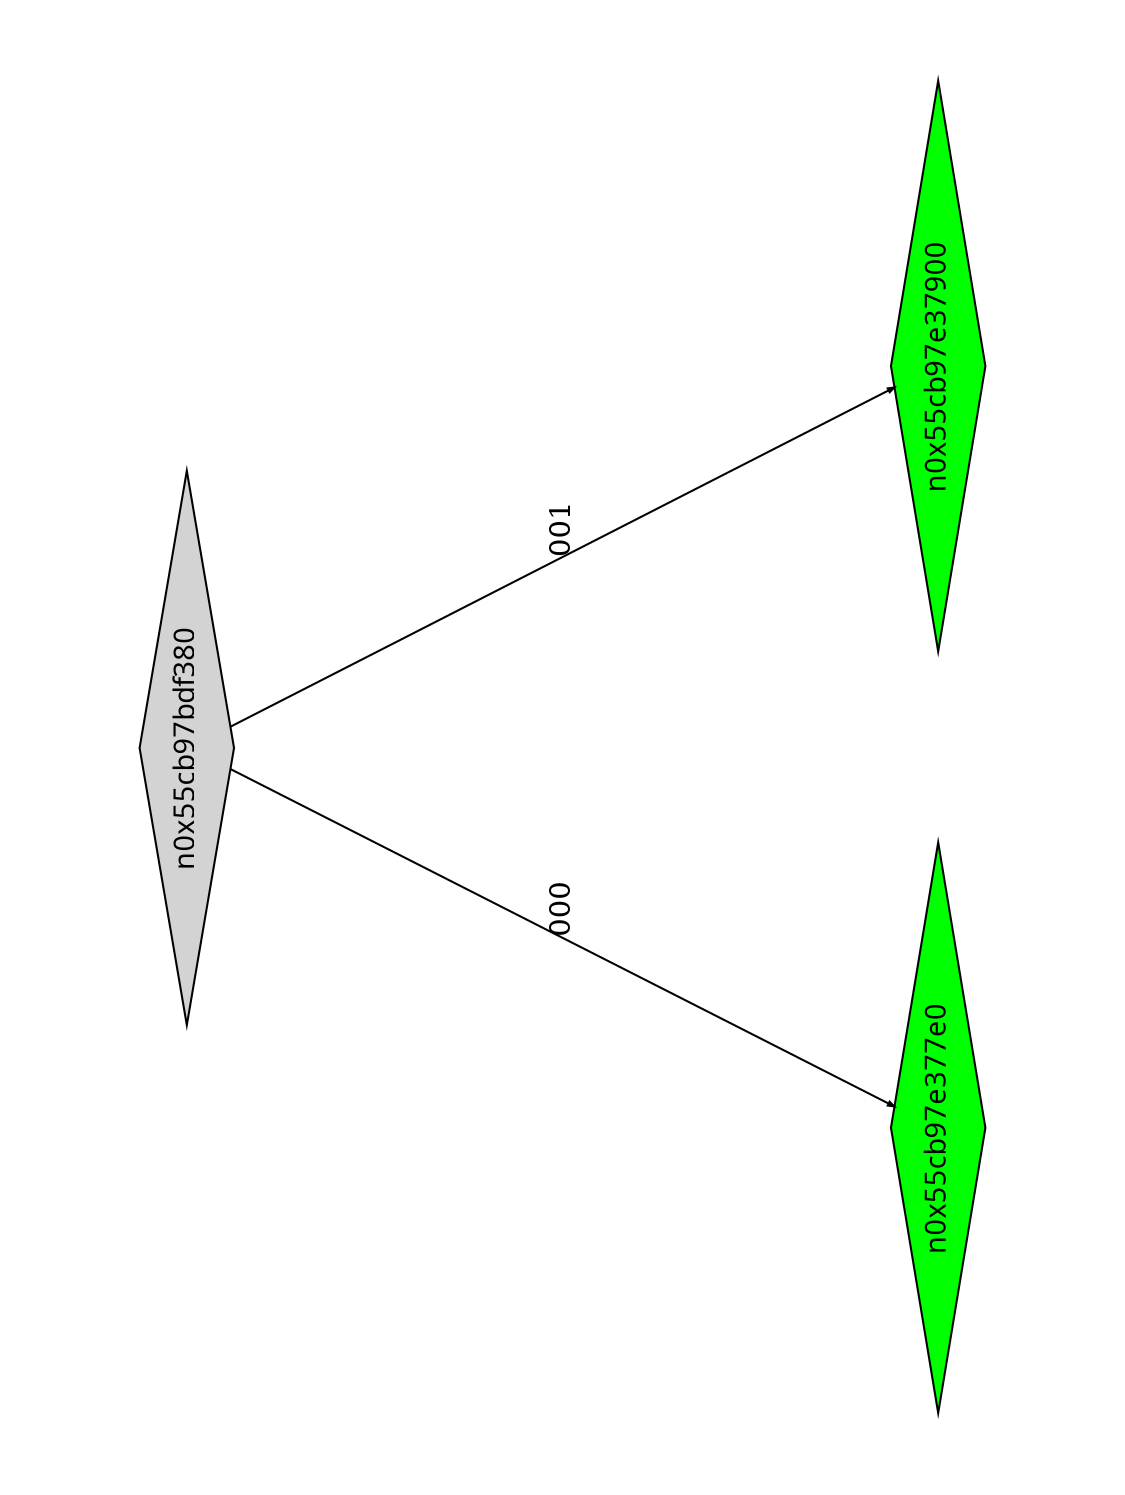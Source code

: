 digraph G {
	size="10,7.5";
	ratio=fill;
	rotate=90;
	center = "true";
	node [style="filled",width=.1,height=.1,fontname="Terminus"]
	edge [arrowsize=.3]
	n0x55cb97bdf380 [shape=diamond];
	n0x55cb97bdf380 -> n0x55cb97e377e0 [label=000];
	n0x55cb97bdf380 -> n0x55cb97e37900 [label=001];
	n0x55cb97e37900 [shape=diamond,fillcolor=green];
	n0x55cb97e377e0 [shape=diamond,fillcolor=green];
}
